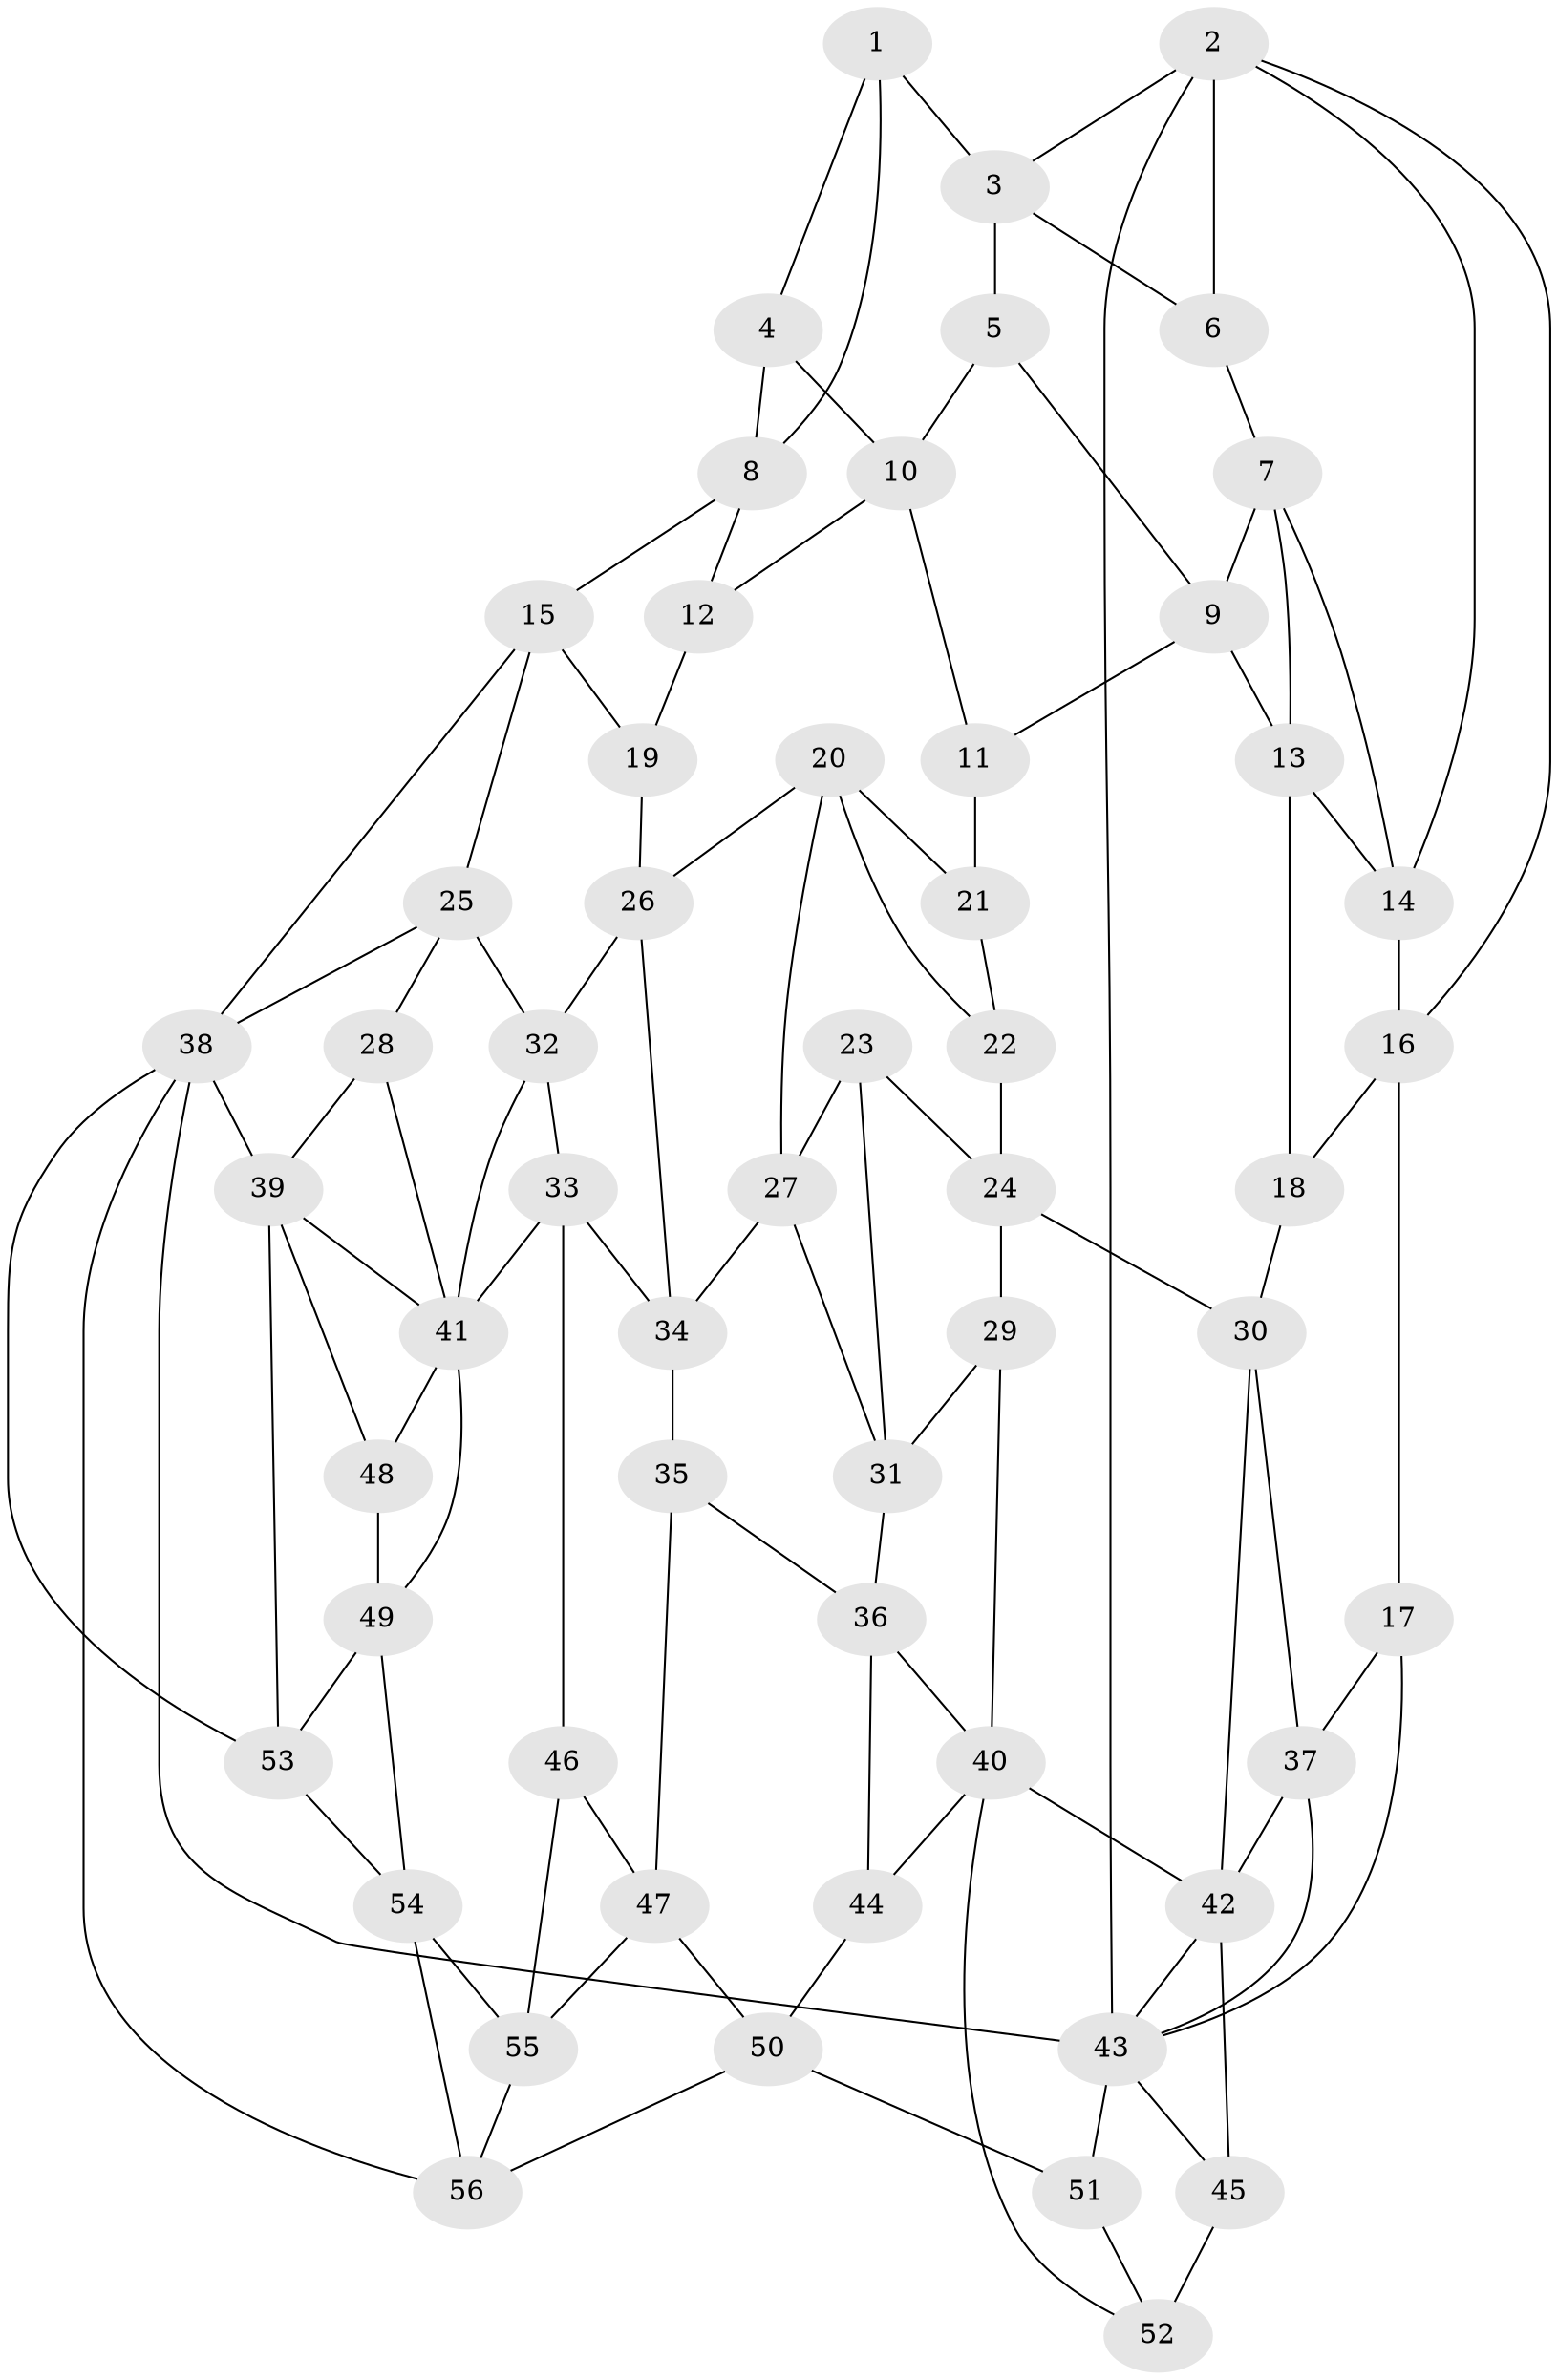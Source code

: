 // original degree distribution, {3: 0.017857142857142856, 4: 0.24107142857142858, 5: 0.5178571428571429, 6: 0.22321428571428573}
// Generated by graph-tools (version 1.1) at 2025/27/03/09/25 03:27:10]
// undirected, 56 vertices, 107 edges
graph export_dot {
graph [start="1"]
  node [color=gray90,style=filled];
  1;
  2;
  3;
  4;
  5;
  6;
  7;
  8;
  9;
  10;
  11;
  12;
  13;
  14;
  15;
  16;
  17;
  18;
  19;
  20;
  21;
  22;
  23;
  24;
  25;
  26;
  27;
  28;
  29;
  30;
  31;
  32;
  33;
  34;
  35;
  36;
  37;
  38;
  39;
  40;
  41;
  42;
  43;
  44;
  45;
  46;
  47;
  48;
  49;
  50;
  51;
  52;
  53;
  54;
  55;
  56;
  1 -- 3 [weight=1.0];
  1 -- 4 [weight=1.0];
  1 -- 8 [weight=1.0];
  2 -- 3 [weight=1.0];
  2 -- 6 [weight=1.0];
  2 -- 14 [weight=1.0];
  2 -- 16 [weight=1.0];
  2 -- 43 [weight=1.0];
  3 -- 5 [weight=1.0];
  3 -- 6 [weight=1.0];
  4 -- 8 [weight=1.0];
  4 -- 10 [weight=1.0];
  5 -- 9 [weight=1.0];
  5 -- 10 [weight=1.0];
  6 -- 7 [weight=1.0];
  7 -- 9 [weight=1.0];
  7 -- 13 [weight=1.0];
  7 -- 14 [weight=1.0];
  8 -- 12 [weight=1.0];
  8 -- 15 [weight=1.0];
  9 -- 11 [weight=1.0];
  9 -- 13 [weight=1.0];
  10 -- 11 [weight=1.0];
  10 -- 12 [weight=1.0];
  11 -- 21 [weight=2.0];
  12 -- 19 [weight=2.0];
  13 -- 14 [weight=1.0];
  13 -- 18 [weight=1.0];
  14 -- 16 [weight=1.0];
  15 -- 19 [weight=1.0];
  15 -- 25 [weight=1.0];
  15 -- 38 [weight=1.0];
  16 -- 17 [weight=1.0];
  16 -- 18 [weight=1.0];
  17 -- 37 [weight=1.0];
  17 -- 43 [weight=1.0];
  18 -- 30 [weight=1.0];
  19 -- 26 [weight=1.0];
  20 -- 21 [weight=1.0];
  20 -- 22 [weight=1.0];
  20 -- 26 [weight=1.0];
  20 -- 27 [weight=1.0];
  21 -- 22 [weight=1.0];
  22 -- 24 [weight=1.0];
  23 -- 24 [weight=1.0];
  23 -- 27 [weight=1.0];
  23 -- 31 [weight=1.0];
  24 -- 29 [weight=1.0];
  24 -- 30 [weight=1.0];
  25 -- 28 [weight=1.0];
  25 -- 32 [weight=1.0];
  25 -- 38 [weight=1.0];
  26 -- 32 [weight=1.0];
  26 -- 34 [weight=1.0];
  27 -- 31 [weight=1.0];
  27 -- 34 [weight=1.0];
  28 -- 39 [weight=1.0];
  28 -- 41 [weight=1.0];
  29 -- 31 [weight=1.0];
  29 -- 40 [weight=1.0];
  30 -- 37 [weight=1.0];
  30 -- 42 [weight=1.0];
  31 -- 36 [weight=1.0];
  32 -- 33 [weight=1.0];
  32 -- 41 [weight=1.0];
  33 -- 34 [weight=1.0];
  33 -- 41 [weight=1.0];
  33 -- 46 [weight=1.0];
  34 -- 35 [weight=1.0];
  35 -- 36 [weight=1.0];
  35 -- 47 [weight=1.0];
  36 -- 40 [weight=1.0];
  36 -- 44 [weight=1.0];
  37 -- 42 [weight=1.0];
  37 -- 43 [weight=1.0];
  38 -- 39 [weight=2.0];
  38 -- 43 [weight=2.0];
  38 -- 53 [weight=1.0];
  38 -- 56 [weight=1.0];
  39 -- 41 [weight=1.0];
  39 -- 48 [weight=1.0];
  39 -- 53 [weight=1.0];
  40 -- 42 [weight=2.0];
  40 -- 44 [weight=1.0];
  40 -- 52 [weight=1.0];
  41 -- 48 [weight=1.0];
  41 -- 49 [weight=1.0];
  42 -- 43 [weight=1.0];
  42 -- 45 [weight=1.0];
  43 -- 45 [weight=1.0];
  43 -- 51 [weight=1.0];
  44 -- 50 [weight=1.0];
  45 -- 52 [weight=2.0];
  46 -- 47 [weight=1.0];
  46 -- 55 [weight=1.0];
  47 -- 50 [weight=1.0];
  47 -- 55 [weight=1.0];
  48 -- 49 [weight=1.0];
  49 -- 53 [weight=1.0];
  49 -- 54 [weight=1.0];
  50 -- 51 [weight=1.0];
  50 -- 56 [weight=1.0];
  51 -- 52 [weight=1.0];
  53 -- 54 [weight=1.0];
  54 -- 55 [weight=1.0];
  54 -- 56 [weight=1.0];
  55 -- 56 [weight=1.0];
}
